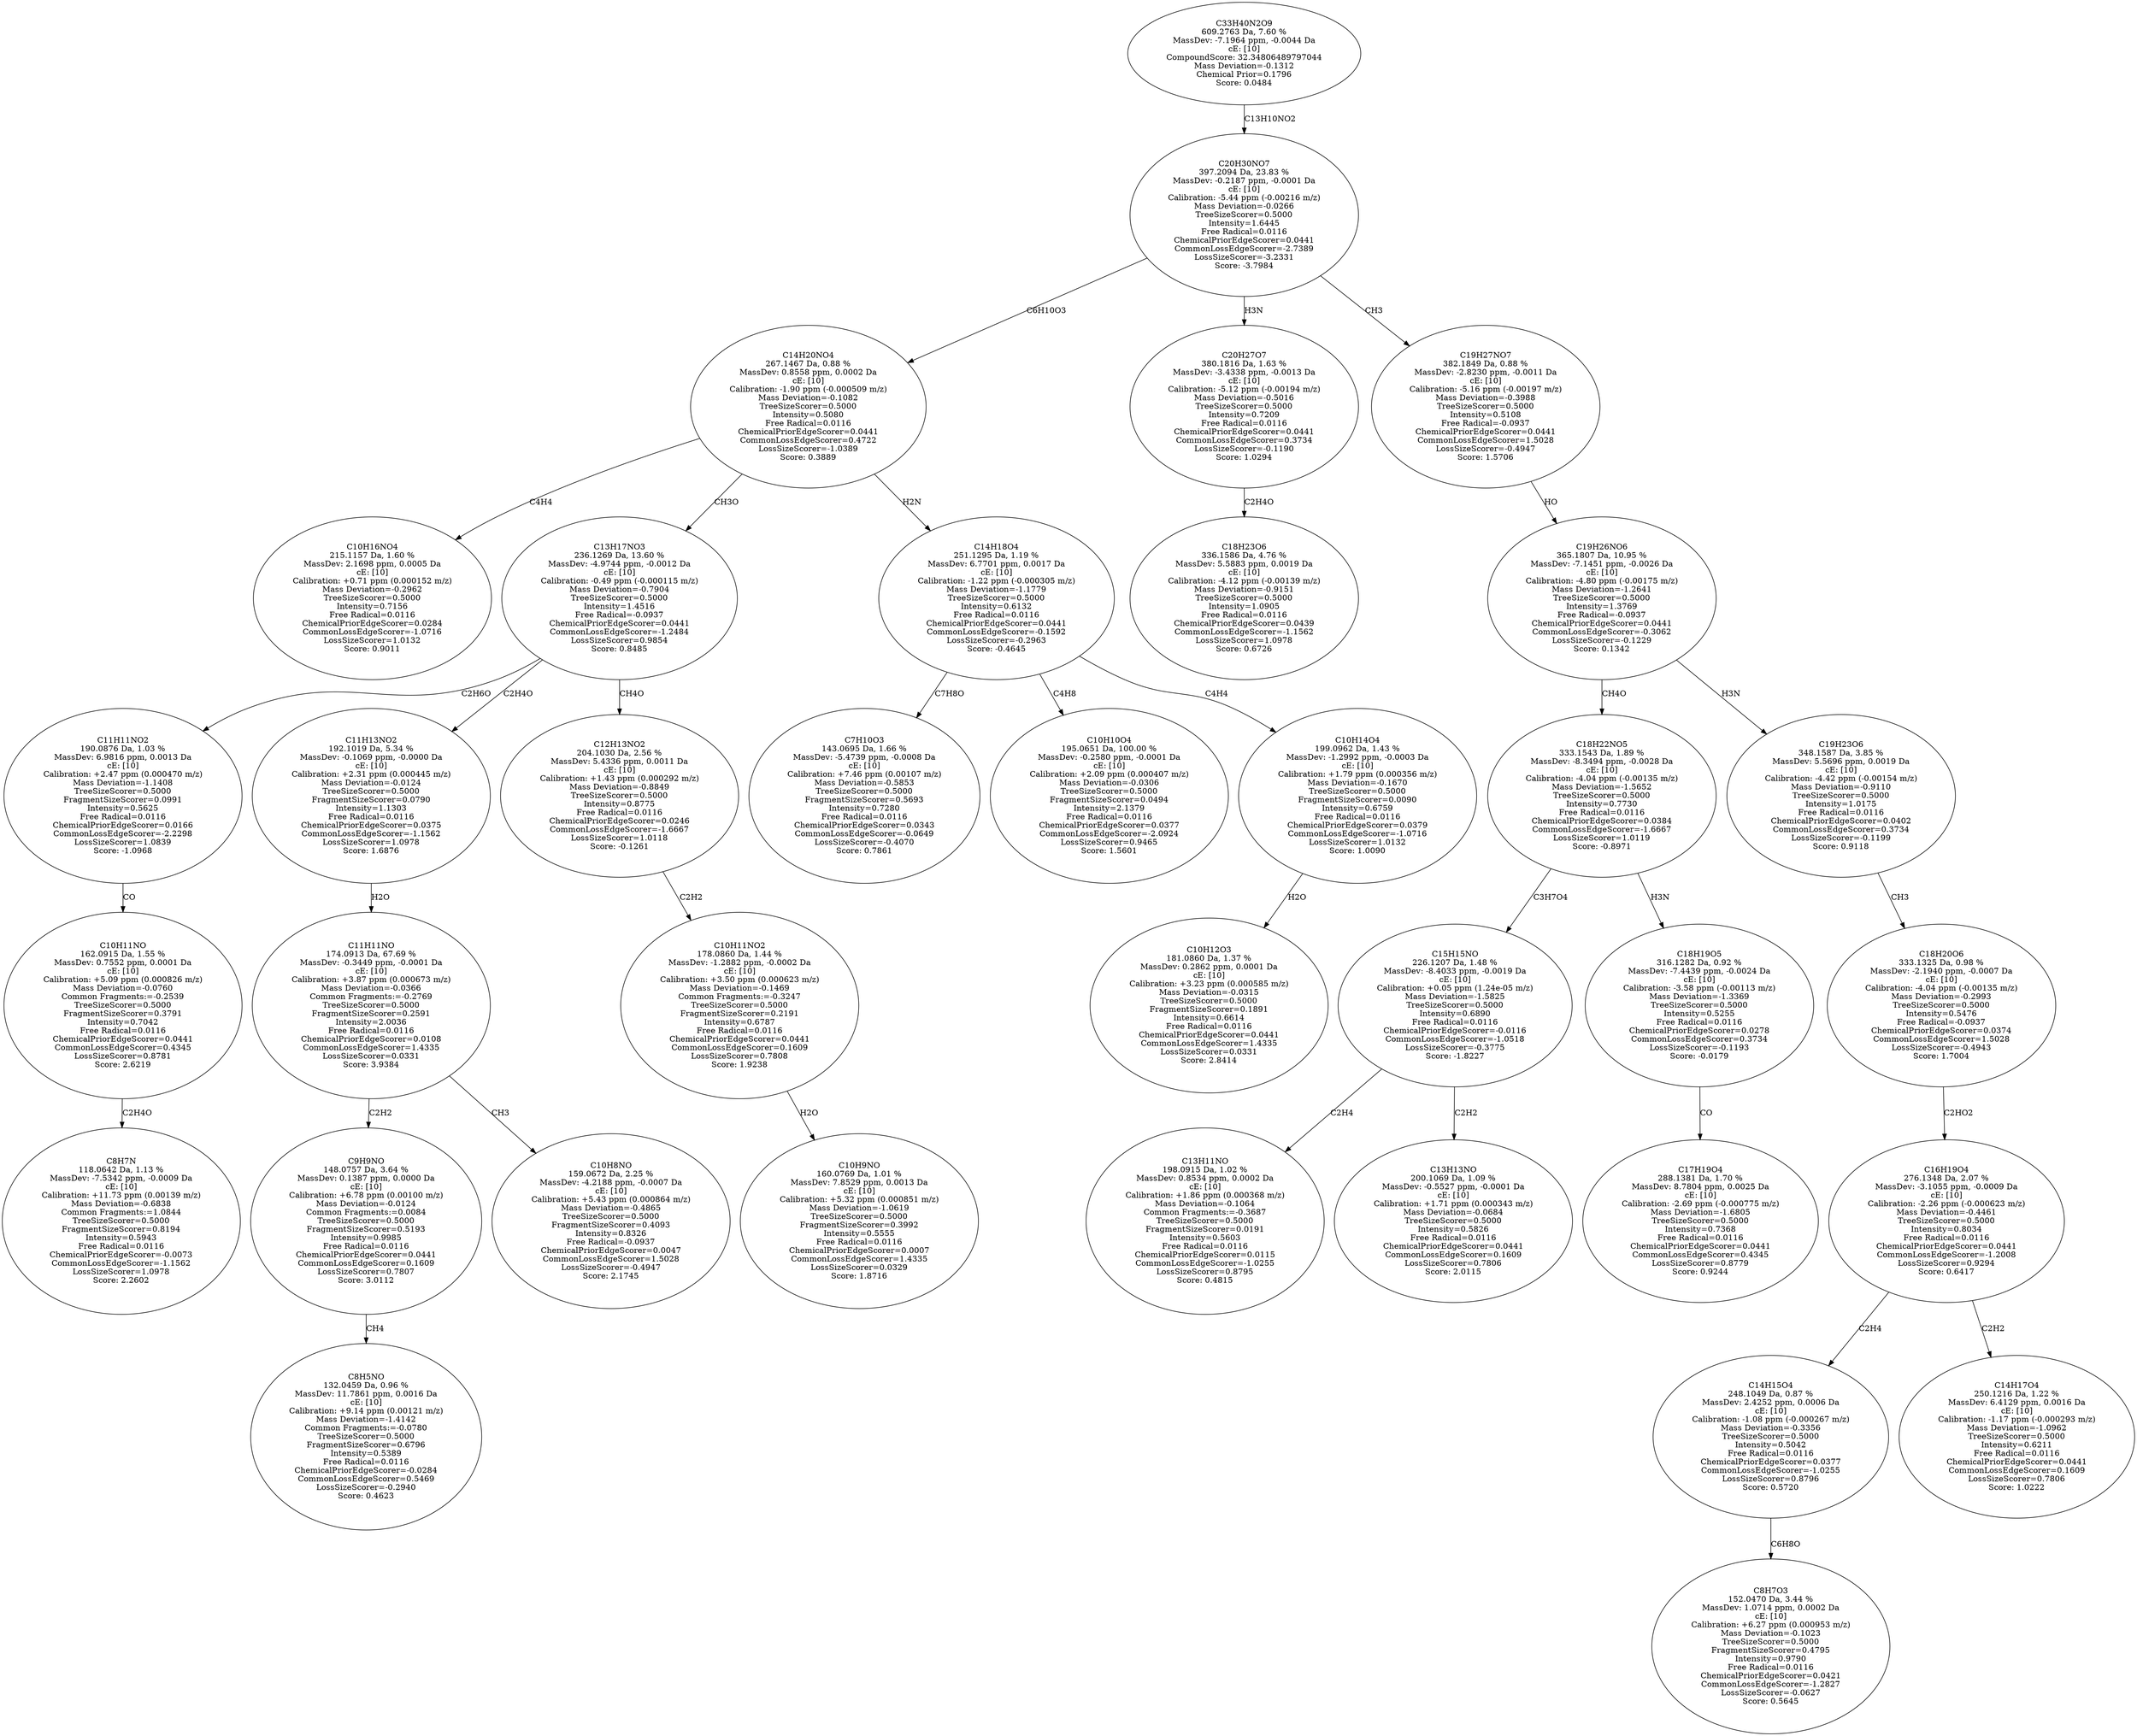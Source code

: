 strict digraph {
v1 [label="C10H16NO4\n215.1157 Da, 1.60 %\nMassDev: 2.1698 ppm, 0.0005 Da\ncE: [10]\nCalibration: +0.71 ppm (0.000152 m/z)\nMass Deviation=-0.2962\nTreeSizeScorer=0.5000\nIntensity=0.7156\nFree Radical=0.0116\nChemicalPriorEdgeScorer=0.0284\nCommonLossEdgeScorer=-1.0716\nLossSizeScorer=1.0132\nScore: 0.9011"];
v2 [label="C8H7N\n118.0642 Da, 1.13 %\nMassDev: -7.5342 ppm, -0.0009 Da\ncE: [10]\nCalibration: +11.73 ppm (0.00139 m/z)\nMass Deviation=-0.6838\nCommon Fragments:=1.0844\nTreeSizeScorer=0.5000\nFragmentSizeScorer=0.8194\nIntensity=0.5943\nFree Radical=0.0116\nChemicalPriorEdgeScorer=-0.0073\nCommonLossEdgeScorer=-1.1562\nLossSizeScorer=1.0978\nScore: 2.2602"];
v3 [label="C10H11NO\n162.0915 Da, 1.55 %\nMassDev: 0.7552 ppm, 0.0001 Da\ncE: [10]\nCalibration: +5.09 ppm (0.000826 m/z)\nMass Deviation=-0.0760\nCommon Fragments:=-0.2539\nTreeSizeScorer=0.5000\nFragmentSizeScorer=0.3791\nIntensity=0.7042\nFree Radical=0.0116\nChemicalPriorEdgeScorer=0.0441\nCommonLossEdgeScorer=0.4345\nLossSizeScorer=0.8781\nScore: 2.6219"];
v4 [label="C11H11NO2\n190.0876 Da, 1.03 %\nMassDev: 6.9816 ppm, 0.0013 Da\ncE: [10]\nCalibration: +2.47 ppm (0.000470 m/z)\nMass Deviation=-1.1408\nTreeSizeScorer=0.5000\nFragmentSizeScorer=0.0991\nIntensity=0.5625\nFree Radical=0.0116\nChemicalPriorEdgeScorer=0.0166\nCommonLossEdgeScorer=-2.2298\nLossSizeScorer=1.0839\nScore: -1.0968"];
v5 [label="C8H5NO\n132.0459 Da, 0.96 %\nMassDev: 11.7861 ppm, 0.0016 Da\ncE: [10]\nCalibration: +9.14 ppm (0.00121 m/z)\nMass Deviation=-1.4142\nCommon Fragments:=-0.0780\nTreeSizeScorer=0.5000\nFragmentSizeScorer=0.6796\nIntensity=0.5389\nFree Radical=0.0116\nChemicalPriorEdgeScorer=-0.0284\nCommonLossEdgeScorer=0.5469\nLossSizeScorer=-0.2940\nScore: 0.4623"];
v6 [label="C9H9NO\n148.0757 Da, 3.64 %\nMassDev: 0.1387 ppm, 0.0000 Da\ncE: [10]\nCalibration: +6.78 ppm (0.00100 m/z)\nMass Deviation=-0.0124\nCommon Fragments:=0.0084\nTreeSizeScorer=0.5000\nFragmentSizeScorer=0.5193\nIntensity=0.9985\nFree Radical=0.0116\nChemicalPriorEdgeScorer=0.0441\nCommonLossEdgeScorer=0.1609\nLossSizeScorer=0.7807\nScore: 3.0112"];
v7 [label="C10H8NO\n159.0672 Da, 2.25 %\nMassDev: -4.2188 ppm, -0.0007 Da\ncE: [10]\nCalibration: +5.43 ppm (0.000864 m/z)\nMass Deviation=-0.4865\nTreeSizeScorer=0.5000\nFragmentSizeScorer=0.4093\nIntensity=0.8326\nFree Radical=-0.0937\nChemicalPriorEdgeScorer=0.0047\nCommonLossEdgeScorer=1.5028\nLossSizeScorer=-0.4947\nScore: 2.1745"];
v8 [label="C11H11NO\n174.0913 Da, 67.69 %\nMassDev: -0.3449 ppm, -0.0001 Da\ncE: [10]\nCalibration: +3.87 ppm (0.000673 m/z)\nMass Deviation=-0.0366\nCommon Fragments:=-0.2769\nTreeSizeScorer=0.5000\nFragmentSizeScorer=0.2591\nIntensity=2.0036\nFree Radical=0.0116\nChemicalPriorEdgeScorer=0.0108\nCommonLossEdgeScorer=1.4335\nLossSizeScorer=0.0331\nScore: 3.9384"];
v9 [label="C11H13NO2\n192.1019 Da, 5.34 %\nMassDev: -0.1069 ppm, -0.0000 Da\ncE: [10]\nCalibration: +2.31 ppm (0.000445 m/z)\nMass Deviation=-0.0124\nTreeSizeScorer=0.5000\nFragmentSizeScorer=0.0790\nIntensity=1.1303\nFree Radical=0.0116\nChemicalPriorEdgeScorer=0.0375\nCommonLossEdgeScorer=-1.1562\nLossSizeScorer=1.0978\nScore: 1.6876"];
v10 [label="C10H9NO\n160.0769 Da, 1.01 %\nMassDev: 7.8529 ppm, 0.0013 Da\ncE: [10]\nCalibration: +5.32 ppm (0.000851 m/z)\nMass Deviation=-1.0619\nTreeSizeScorer=0.5000\nFragmentSizeScorer=0.3992\nIntensity=0.5555\nFree Radical=0.0116\nChemicalPriorEdgeScorer=0.0007\nCommonLossEdgeScorer=1.4335\nLossSizeScorer=0.0329\nScore: 1.8716"];
v11 [label="C10H11NO2\n178.0860 Da, 1.44 %\nMassDev: -1.2882 ppm, -0.0002 Da\ncE: [10]\nCalibration: +3.50 ppm (0.000623 m/z)\nMass Deviation=-0.1469\nCommon Fragments:=-0.3247\nTreeSizeScorer=0.5000\nFragmentSizeScorer=0.2191\nIntensity=0.6787\nFree Radical=0.0116\nChemicalPriorEdgeScorer=0.0441\nCommonLossEdgeScorer=0.1609\nLossSizeScorer=0.7808\nScore: 1.9238"];
v12 [label="C12H13NO2\n204.1030 Da, 2.56 %\nMassDev: 5.4336 ppm, 0.0011 Da\ncE: [10]\nCalibration: +1.43 ppm (0.000292 m/z)\nMass Deviation=-0.8849\nTreeSizeScorer=0.5000\nIntensity=0.8775\nFree Radical=0.0116\nChemicalPriorEdgeScorer=0.0246\nCommonLossEdgeScorer=-1.6667\nLossSizeScorer=1.0118\nScore: -0.1261"];
v13 [label="C13H17NO3\n236.1269 Da, 13.60 %\nMassDev: -4.9744 ppm, -0.0012 Da\ncE: [10]\nCalibration: -0.49 ppm (-0.000115 m/z)\nMass Deviation=-0.7904\nTreeSizeScorer=0.5000\nIntensity=1.4516\nFree Radical=-0.0937\nChemicalPriorEdgeScorer=0.0441\nCommonLossEdgeScorer=-1.2484\nLossSizeScorer=0.9854\nScore: 0.8485"];
v14 [label="C7H10O3\n143.0695 Da, 1.66 %\nMassDev: -5.4739 ppm, -0.0008 Da\ncE: [10]\nCalibration: +7.46 ppm (0.00107 m/z)\nMass Deviation=-0.5853\nTreeSizeScorer=0.5000\nFragmentSizeScorer=0.5693\nIntensity=0.7280\nFree Radical=0.0116\nChemicalPriorEdgeScorer=0.0343\nCommonLossEdgeScorer=-0.0649\nLossSizeScorer=-0.4070\nScore: 0.7861"];
v15 [label="C10H10O4\n195.0651 Da, 100.00 %\nMassDev: -0.2580 ppm, -0.0001 Da\ncE: [10]\nCalibration: +2.09 ppm (0.000407 m/z)\nMass Deviation=-0.0306\nTreeSizeScorer=0.5000\nFragmentSizeScorer=0.0494\nIntensity=2.1379\nFree Radical=0.0116\nChemicalPriorEdgeScorer=0.0377\nCommonLossEdgeScorer=-2.0924\nLossSizeScorer=0.9465\nScore: 1.5601"];
v16 [label="C10H12O3\n181.0860 Da, 1.37 %\nMassDev: 0.2862 ppm, 0.0001 Da\ncE: [10]\nCalibration: +3.23 ppm (0.000585 m/z)\nMass Deviation=-0.0315\nTreeSizeScorer=0.5000\nFragmentSizeScorer=0.1891\nIntensity=0.6614\nFree Radical=0.0116\nChemicalPriorEdgeScorer=0.0441\nCommonLossEdgeScorer=1.4335\nLossSizeScorer=0.0331\nScore: 2.8414"];
v17 [label="C10H14O4\n199.0962 Da, 1.43 %\nMassDev: -1.2992 ppm, -0.0003 Da\ncE: [10]\nCalibration: +1.79 ppm (0.000356 m/z)\nMass Deviation=-0.1670\nTreeSizeScorer=0.5000\nFragmentSizeScorer=0.0090\nIntensity=0.6759\nFree Radical=0.0116\nChemicalPriorEdgeScorer=0.0379\nCommonLossEdgeScorer=-1.0716\nLossSizeScorer=1.0132\nScore: 1.0090"];
v18 [label="C14H18O4\n251.1295 Da, 1.19 %\nMassDev: 6.7701 ppm, 0.0017 Da\ncE: [10]\nCalibration: -1.22 ppm (-0.000305 m/z)\nMass Deviation=-1.1779\nTreeSizeScorer=0.5000\nIntensity=0.6132\nFree Radical=0.0116\nChemicalPriorEdgeScorer=0.0441\nCommonLossEdgeScorer=-0.1592\nLossSizeScorer=-0.2963\nScore: -0.4645"];
v19 [label="C14H20NO4\n267.1467 Da, 0.88 %\nMassDev: 0.8558 ppm, 0.0002 Da\ncE: [10]\nCalibration: -1.90 ppm (-0.000509 m/z)\nMass Deviation=-0.1082\nTreeSizeScorer=0.5000\nIntensity=0.5080\nFree Radical=0.0116\nChemicalPriorEdgeScorer=0.0441\nCommonLossEdgeScorer=0.4722\nLossSizeScorer=-1.0389\nScore: 0.3889"];
v20 [label="C18H23O6\n336.1586 Da, 4.76 %\nMassDev: 5.5883 ppm, 0.0019 Da\ncE: [10]\nCalibration: -4.12 ppm (-0.00139 m/z)\nMass Deviation=-0.9151\nTreeSizeScorer=0.5000\nIntensity=1.0905\nFree Radical=0.0116\nChemicalPriorEdgeScorer=0.0439\nCommonLossEdgeScorer=-1.1562\nLossSizeScorer=1.0978\nScore: 0.6726"];
v21 [label="C20H27O7\n380.1816 Da, 1.63 %\nMassDev: -3.4338 ppm, -0.0013 Da\ncE: [10]\nCalibration: -5.12 ppm (-0.00194 m/z)\nMass Deviation=-0.5016\nTreeSizeScorer=0.5000\nIntensity=0.7209\nFree Radical=0.0116\nChemicalPriorEdgeScorer=0.0441\nCommonLossEdgeScorer=0.3734\nLossSizeScorer=-0.1190\nScore: 1.0294"];
v22 [label="C13H11NO\n198.0915 Da, 1.02 %\nMassDev: 0.8534 ppm, 0.0002 Da\ncE: [10]\nCalibration: +1.86 ppm (0.000368 m/z)\nMass Deviation=-0.1064\nCommon Fragments:=-0.3687\nTreeSizeScorer=0.5000\nFragmentSizeScorer=0.0191\nIntensity=0.5603\nFree Radical=0.0116\nChemicalPriorEdgeScorer=0.0115\nCommonLossEdgeScorer=-1.0255\nLossSizeScorer=0.8795\nScore: 0.4815"];
v23 [label="C13H13NO\n200.1069 Da, 1.09 %\nMassDev: -0.5527 ppm, -0.0001 Da\ncE: [10]\nCalibration: +1.71 ppm (0.000343 m/z)\nMass Deviation=-0.0684\nTreeSizeScorer=0.5000\nIntensity=0.5826\nFree Radical=0.0116\nChemicalPriorEdgeScorer=0.0441\nCommonLossEdgeScorer=0.1609\nLossSizeScorer=0.7806\nScore: 2.0115"];
v24 [label="C15H15NO\n226.1207 Da, 1.48 %\nMassDev: -8.4033 ppm, -0.0019 Da\ncE: [10]\nCalibration: +0.05 ppm (1.24e-05 m/z)\nMass Deviation=-1.5825\nTreeSizeScorer=0.5000\nIntensity=0.6890\nFree Radical=0.0116\nChemicalPriorEdgeScorer=-0.0116\nCommonLossEdgeScorer=-1.0518\nLossSizeScorer=-0.3775\nScore: -1.8227"];
v25 [label="C17H19O4\n288.1381 Da, 1.70 %\nMassDev: 8.7804 ppm, 0.0025 Da\ncE: [10]\nCalibration: -2.69 ppm (-0.000775 m/z)\nMass Deviation=-1.6805\nTreeSizeScorer=0.5000\nIntensity=0.7368\nFree Radical=0.0116\nChemicalPriorEdgeScorer=0.0441\nCommonLossEdgeScorer=0.4345\nLossSizeScorer=0.8779\nScore: 0.9244"];
v26 [label="C18H19O5\n316.1282 Da, 0.92 %\nMassDev: -7.4439 ppm, -0.0024 Da\ncE: [10]\nCalibration: -3.58 ppm (-0.00113 m/z)\nMass Deviation=-1.3369\nTreeSizeScorer=0.5000\nIntensity=0.5255\nFree Radical=0.0116\nChemicalPriorEdgeScorer=0.0278\nCommonLossEdgeScorer=0.3734\nLossSizeScorer=-0.1193\nScore: -0.0179"];
v27 [label="C18H22NO5\n333.1543 Da, 1.89 %\nMassDev: -8.3494 ppm, -0.0028 Da\ncE: [10]\nCalibration: -4.04 ppm (-0.00135 m/z)\nMass Deviation=-1.5652\nTreeSizeScorer=0.5000\nIntensity=0.7730\nFree Radical=0.0116\nChemicalPriorEdgeScorer=0.0384\nCommonLossEdgeScorer=-1.6667\nLossSizeScorer=1.0119\nScore: -0.8971"];
v28 [label="C8H7O3\n152.0470 Da, 3.44 %\nMassDev: 1.0714 ppm, 0.0002 Da\ncE: [10]\nCalibration: +6.27 ppm (0.000953 m/z)\nMass Deviation=-0.1023\nTreeSizeScorer=0.5000\nFragmentSizeScorer=0.4795\nIntensity=0.9790\nFree Radical=0.0116\nChemicalPriorEdgeScorer=0.0421\nCommonLossEdgeScorer=-1.2827\nLossSizeScorer=-0.0627\nScore: 0.5645"];
v29 [label="C14H15O4\n248.1049 Da, 0.87 %\nMassDev: 2.4252 ppm, 0.0006 Da\ncE: [10]\nCalibration: -1.08 ppm (-0.000267 m/z)\nMass Deviation=-0.3356\nTreeSizeScorer=0.5000\nIntensity=0.5042\nFree Radical=0.0116\nChemicalPriorEdgeScorer=0.0377\nCommonLossEdgeScorer=-1.0255\nLossSizeScorer=0.8796\nScore: 0.5720"];
v30 [label="C14H17O4\n250.1216 Da, 1.22 %\nMassDev: 6.4129 ppm, 0.0016 Da\ncE: [10]\nCalibration: -1.17 ppm (-0.000293 m/z)\nMass Deviation=-1.0962\nTreeSizeScorer=0.5000\nIntensity=0.6211\nFree Radical=0.0116\nChemicalPriorEdgeScorer=0.0441\nCommonLossEdgeScorer=0.1609\nLossSizeScorer=0.7806\nScore: 1.0222"];
v31 [label="C16H19O4\n276.1348 Da, 2.07 %\nMassDev: -3.1055 ppm, -0.0009 Da\ncE: [10]\nCalibration: -2.26 ppm (-0.000623 m/z)\nMass Deviation=-0.4461\nTreeSizeScorer=0.5000\nIntensity=0.8034\nFree Radical=0.0116\nChemicalPriorEdgeScorer=0.0441\nCommonLossEdgeScorer=-1.2008\nLossSizeScorer=0.9294\nScore: 0.6417"];
v32 [label="C18H20O6\n333.1325 Da, 0.98 %\nMassDev: -2.1940 ppm, -0.0007 Da\ncE: [10]\nCalibration: -4.04 ppm (-0.00135 m/z)\nMass Deviation=-0.2993\nTreeSizeScorer=0.5000\nIntensity=0.5476\nFree Radical=-0.0937\nChemicalPriorEdgeScorer=0.0374\nCommonLossEdgeScorer=1.5028\nLossSizeScorer=-0.4943\nScore: 1.7004"];
v33 [label="C19H23O6\n348.1587 Da, 3.85 %\nMassDev: 5.5696 ppm, 0.0019 Da\ncE: [10]\nCalibration: -4.42 ppm (-0.00154 m/z)\nMass Deviation=-0.9110\nTreeSizeScorer=0.5000\nIntensity=1.0175\nFree Radical=0.0116\nChemicalPriorEdgeScorer=0.0402\nCommonLossEdgeScorer=0.3734\nLossSizeScorer=-0.1199\nScore: 0.9118"];
v34 [label="C19H26NO6\n365.1807 Da, 10.95 %\nMassDev: -7.1451 ppm, -0.0026 Da\ncE: [10]\nCalibration: -4.80 ppm (-0.00175 m/z)\nMass Deviation=-1.2641\nTreeSizeScorer=0.5000\nIntensity=1.3769\nFree Radical=-0.0937\nChemicalPriorEdgeScorer=0.0441\nCommonLossEdgeScorer=-0.3062\nLossSizeScorer=-0.1229\nScore: 0.1342"];
v35 [label="C19H27NO7\n382.1849 Da, 0.88 %\nMassDev: -2.8230 ppm, -0.0011 Da\ncE: [10]\nCalibration: -5.16 ppm (-0.00197 m/z)\nMass Deviation=-0.3988\nTreeSizeScorer=0.5000\nIntensity=0.5108\nFree Radical=-0.0937\nChemicalPriorEdgeScorer=0.0441\nCommonLossEdgeScorer=1.5028\nLossSizeScorer=-0.4947\nScore: 1.5706"];
v36 [label="C20H30NO7\n397.2094 Da, 23.83 %\nMassDev: -0.2187 ppm, -0.0001 Da\ncE: [10]\nCalibration: -5.44 ppm (-0.00216 m/z)\nMass Deviation=-0.0266\nTreeSizeScorer=0.5000\nIntensity=1.6445\nFree Radical=0.0116\nChemicalPriorEdgeScorer=0.0441\nCommonLossEdgeScorer=-2.7389\nLossSizeScorer=-3.2331\nScore: -3.7984"];
v37 [label="C33H40N2O9\n609.2763 Da, 7.60 %\nMassDev: -7.1964 ppm, -0.0044 Da\ncE: [10]\nCompoundScore: 32.34806489797044\nMass Deviation=-0.1312\nChemical Prior=0.1796\nScore: 0.0484"];
v19 -> v1 [label="C4H4"];
v3 -> v2 [label="C2H4O"];
v4 -> v3 [label="CO"];
v13 -> v4 [label="C2H6O"];
v6 -> v5 [label="CH4"];
v8 -> v6 [label="C2H2"];
v8 -> v7 [label="CH3"];
v9 -> v8 [label="H2O"];
v13 -> v9 [label="C2H4O"];
v11 -> v10 [label="H2O"];
v12 -> v11 [label="C2H2"];
v13 -> v12 [label="CH4O"];
v19 -> v13 [label="CH3O"];
v18 -> v14 [label="C7H8O"];
v18 -> v15 [label="C4H8"];
v17 -> v16 [label="H2O"];
v18 -> v17 [label="C4H4"];
v19 -> v18 [label="H2N"];
v36 -> v19 [label="C6H10O3"];
v21 -> v20 [label="C2H4O"];
v36 -> v21 [label="H3N"];
v24 -> v22 [label="C2H4"];
v24 -> v23 [label="C2H2"];
v27 -> v24 [label="C3H7O4"];
v26 -> v25 [label="CO"];
v27 -> v26 [label="H3N"];
v34 -> v27 [label="CH4O"];
v29 -> v28 [label="C6H8O"];
v31 -> v29 [label="C2H4"];
v31 -> v30 [label="C2H2"];
v32 -> v31 [label="C2HO2"];
v33 -> v32 [label="CH3"];
v34 -> v33 [label="H3N"];
v35 -> v34 [label="HO"];
v36 -> v35 [label="CH3"];
v37 -> v36 [label="C13H10NO2"];
}
